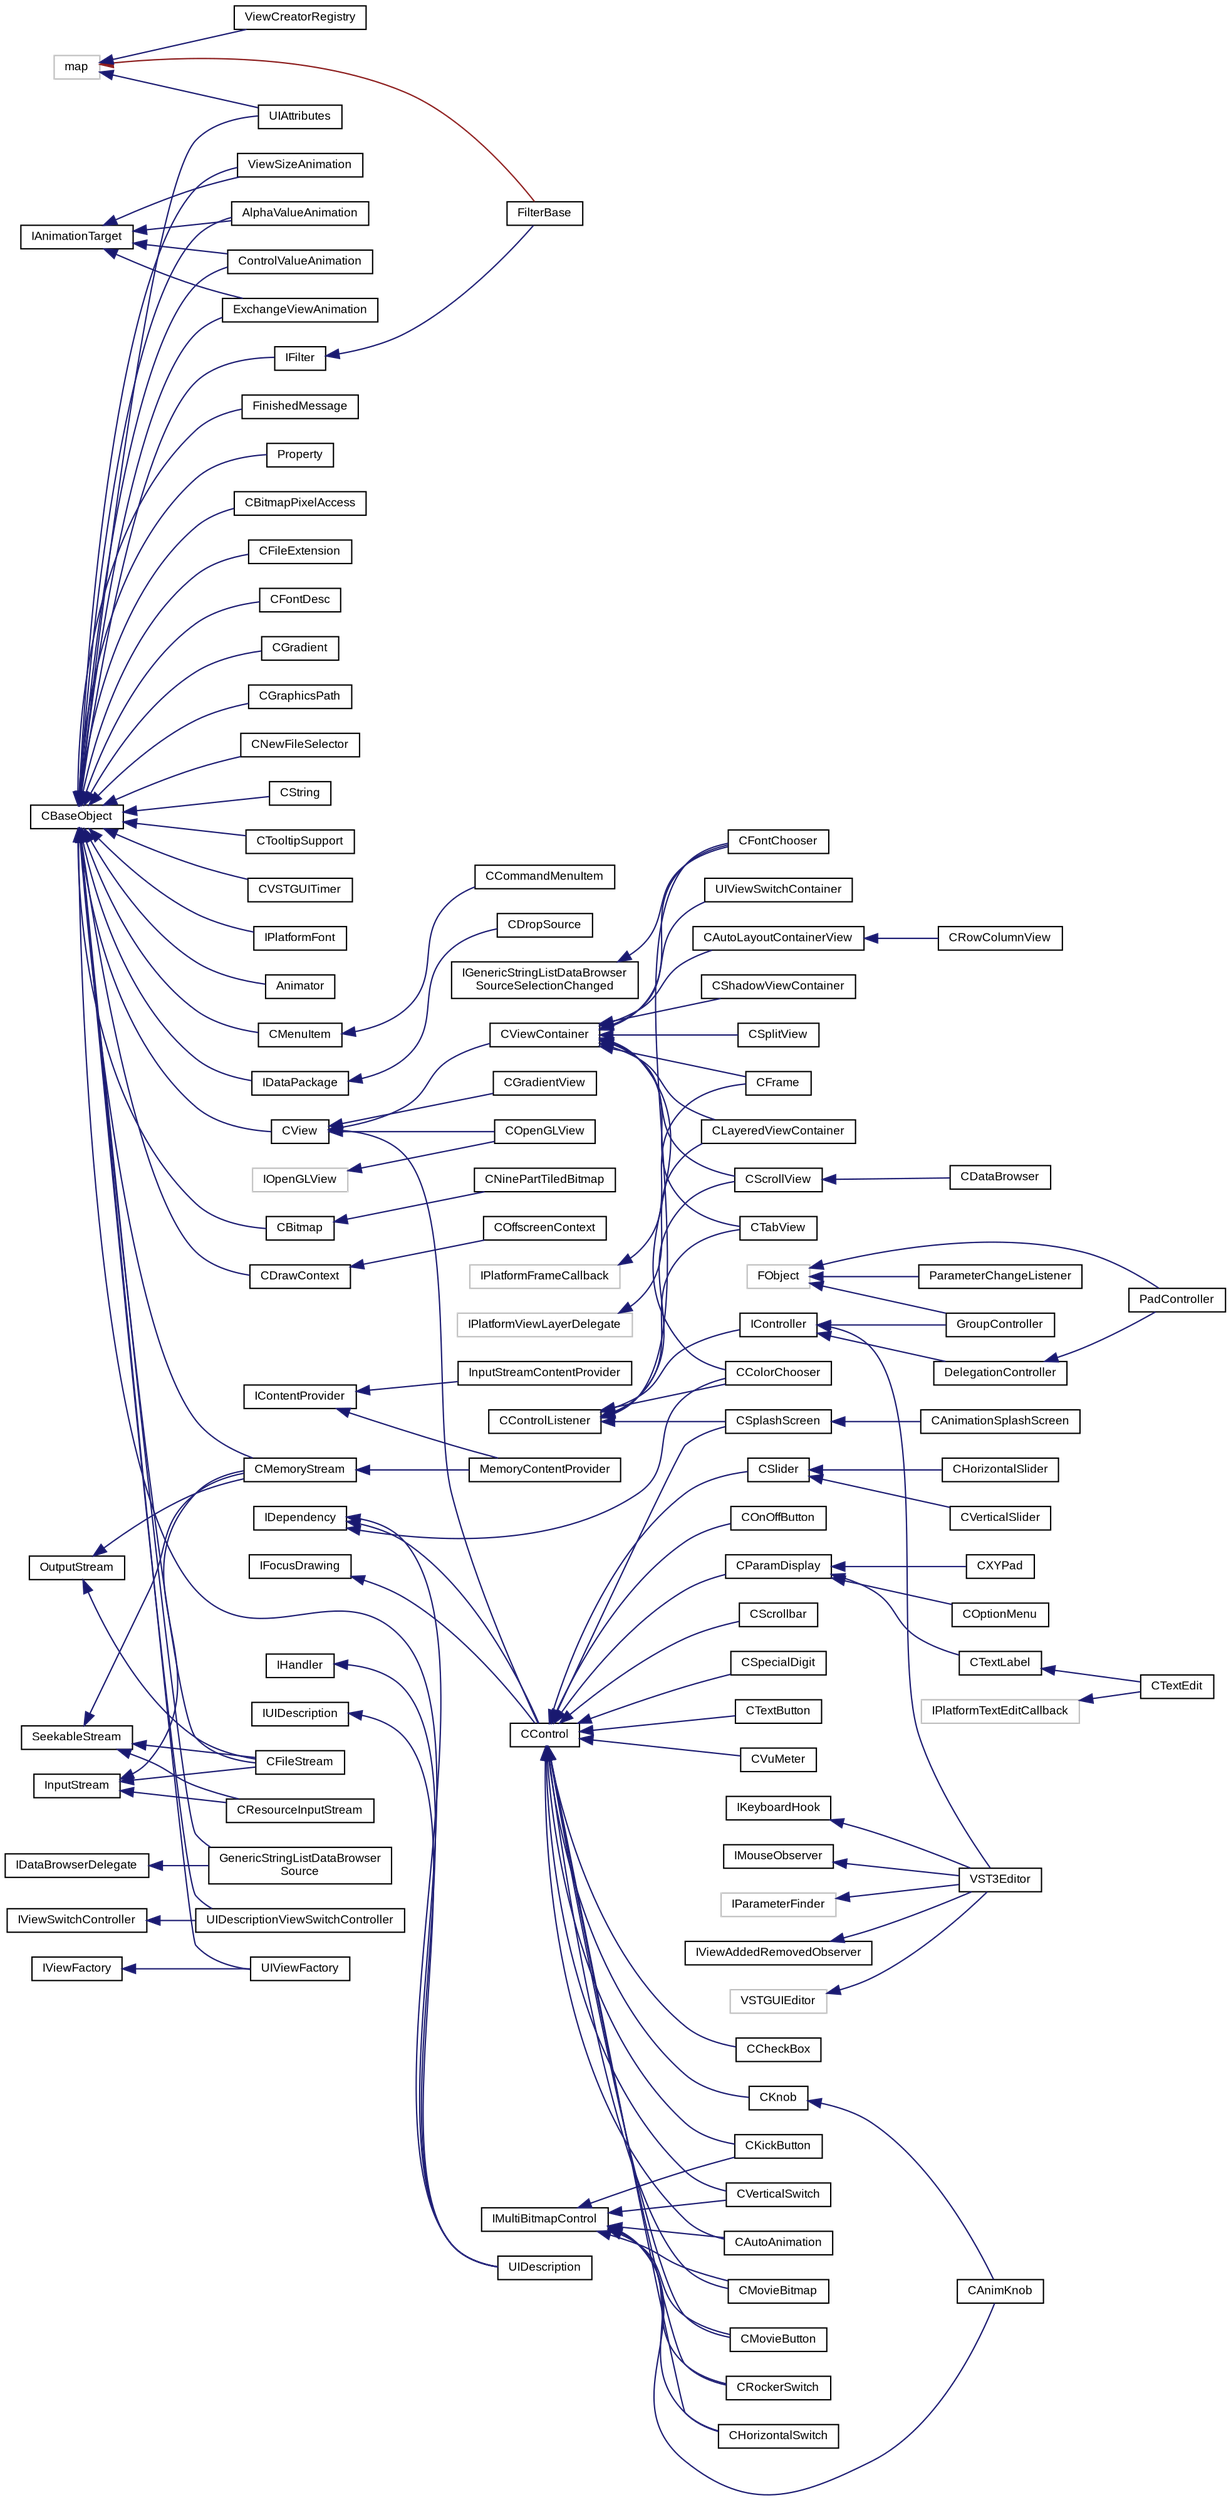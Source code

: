 digraph "Graphical Class Hierarchy"
{
  bgcolor="transparent";
  edge [fontname="Arial",fontsize="9",labelfontname="Arial",labelfontsize="9"];
  node [fontname="Arial",fontsize="9",shape=record];
  rankdir="LR";
  Node1 [label="CBaseObject",height=0.2,width=0.4,color="black",URL="$class_v_s_t_g_u_i_1_1_c_base_object.html",tooltip="Base Object with reference counter. "];
  Node1 -> Node2 [dir="back",color="midnightblue",fontsize="9",style="solid",fontname="Arial"];
  Node2 [label="AlphaValueAnimation",height=0.2,width=0.4,color="black",URL="$class_v_s_t_g_u_i_1_1_animation_1_1_alpha_value_animation.html",tooltip="animates the alpha value of the view "];
  Node1 -> Node3 [dir="back",color="midnightblue",fontsize="9",style="solid",fontname="Arial"];
  Node3 [label="Animator",height=0.2,width=0.4,color="black",URL="$class_v_s_t_g_u_i_1_1_animation_1_1_animator.html",tooltip="Animation runner. "];
  Node1 -> Node4 [dir="back",color="midnightblue",fontsize="9",style="solid",fontname="Arial"];
  Node4 [label="ControlValueAnimation",height=0.2,width=0.4,color="black",URL="$class_v_s_t_g_u_i_1_1_animation_1_1_control_value_animation.html",tooltip="animates the value of a CControl "];
  Node1 -> Node5 [dir="back",color="midnightblue",fontsize="9",style="solid",fontname="Arial"];
  Node5 [label="ExchangeViewAnimation",height=0.2,width=0.4,color="black",URL="$class_v_s_t_g_u_i_1_1_animation_1_1_exchange_view_animation.html",tooltip="exchange a view by another view with an animation "];
  Node1 -> Node6 [dir="back",color="midnightblue",fontsize="9",style="solid",fontname="Arial"];
  Node6 [label="FinishedMessage",height=0.2,width=0.4,color="black",URL="$class_v_s_t_g_u_i_1_1_animation_1_1_finished_message.html",tooltip="Animation Finished Message Object. "];
  Node1 -> Node7 [dir="back",color="midnightblue",fontsize="9",style="solid",fontname="Arial"];
  Node7 [label="ViewSizeAnimation",height=0.2,width=0.4,color="black",URL="$class_v_s_t_g_u_i_1_1_animation_1_1_view_size_animation.html",tooltip="animates the view size of the view "];
  Node1 -> Node8 [dir="back",color="midnightblue",fontsize="9",style="solid",fontname="Arial"];
  Node8 [label="IFilter",height=0.2,width=0.4,color="black",URL="$class_v_s_t_g_u_i_1_1_bitmap_filter_1_1_i_filter.html",tooltip="Filter Interface. "];
  Node8 -> Node9 [dir="back",color="midnightblue",fontsize="9",style="solid",fontname="Arial"];
  Node9 [label="FilterBase",height=0.2,width=0.4,color="black",URL="$class_v_s_t_g_u_i_1_1_bitmap_filter_1_1_filter_base.html",tooltip="A Base Class for Implementing Bitmap Filters. "];
  Node1 -> Node10 [dir="back",color="midnightblue",fontsize="9",style="solid",fontname="Arial"];
  Node10 [label="Property",height=0.2,width=0.4,color="black",URL="$class_v_s_t_g_u_i_1_1_bitmap_filter_1_1_property.html",tooltip="Filter Property. "];
  Node1 -> Node11 [dir="back",color="midnightblue",fontsize="9",style="solid",fontname="Arial"];
  Node11 [label="CBitmap",height=0.2,width=0.4,color="black",URL="$class_v_s_t_g_u_i_1_1_c_bitmap.html",tooltip="Encapsulates various platform depended kinds of bitmaps. "];
  Node11 -> Node12 [dir="back",color="midnightblue",fontsize="9",style="solid",fontname="Arial"];
  Node12 [label="CNinePartTiledBitmap",height=0.2,width=0.4,color="black",URL="$class_v_s_t_g_u_i_1_1_c_nine_part_tiled_bitmap.html",tooltip="a nine-part tiled bitmap "];
  Node1 -> Node13 [dir="back",color="midnightblue",fontsize="9",style="solid",fontname="Arial"];
  Node13 [label="CBitmapPixelAccess",height=0.2,width=0.4,color="black",URL="$class_v_s_t_g_u_i_1_1_c_bitmap_pixel_access.html",tooltip="direct pixel access to a CBitmap "];
  Node1 -> Node14 [dir="back",color="midnightblue",fontsize="9",style="solid",fontname="Arial"];
  Node14 [label="CDrawContext",height=0.2,width=0.4,color="black",URL="$class_v_s_t_g_u_i_1_1_c_draw_context.html",tooltip="A drawing context encapsulates the drawing context of the underlying OS. "];
  Node14 -> Node15 [dir="back",color="midnightblue",fontsize="9",style="solid",fontname="Arial"];
  Node15 [label="COffscreenContext",height=0.2,width=0.4,color="black",URL="$class_v_s_t_g_u_i_1_1_c_offscreen_context.html",tooltip="A draw context using a bitmap as it&#39;s back buffer. "];
  Node1 -> Node16 [dir="back",color="midnightblue",fontsize="9",style="solid",fontname="Arial"];
  Node16 [label="CFileExtension",height=0.2,width=0.4,color="black",URL="$class_v_s_t_g_u_i_1_1_c_file_extension.html",tooltip="file extension description "];
  Node1 -> Node17 [dir="back",color="midnightblue",fontsize="9",style="solid",fontname="Arial"];
  Node17 [label="CFileStream",height=0.2,width=0.4,color="black",URL="$class_v_s_t_g_u_i_1_1_c_file_stream.html"];
  Node1 -> Node18 [dir="back",color="midnightblue",fontsize="9",style="solid",fontname="Arial"];
  Node18 [label="CFontDesc",height=0.2,width=0.4,color="black",URL="$class_v_s_t_g_u_i_1_1_c_font_desc.html",tooltip="font class "];
  Node1 -> Node19 [dir="back",color="midnightblue",fontsize="9",style="solid",fontname="Arial"];
  Node19 [label="CGradient",height=0.2,width=0.4,color="black",URL="$class_v_s_t_g_u_i_1_1_c_gradient.html",tooltip="Gradient Object [new in 4.0]. "];
  Node1 -> Node20 [dir="back",color="midnightblue",fontsize="9",style="solid",fontname="Arial"];
  Node20 [label="CGraphicsPath",height=0.2,width=0.4,color="black",URL="$class_v_s_t_g_u_i_1_1_c_graphics_path.html",tooltip="Graphics Path Object. "];
  Node1 -> Node21 [dir="back",color="midnightblue",fontsize="9",style="solid",fontname="Arial"];
  Node21 [label="CMemoryStream",height=0.2,width=0.4,color="black",URL="$class_v_s_t_g_u_i_1_1_c_memory_stream.html"];
  Node21 -> Node22 [dir="back",color="midnightblue",fontsize="9",style="solid",fontname="Arial"];
  Node22 [label="MemoryContentProvider",height=0.2,width=0.4,color="black",URL="$class_v_s_t_g_u_i_1_1_xml_1_1_memory_content_provider.html"];
  Node1 -> Node23 [dir="back",color="midnightblue",fontsize="9",style="solid",fontname="Arial"];
  Node23 [label="CMenuItem",height=0.2,width=0.4,color="black",URL="$class_v_s_t_g_u_i_1_1_c_menu_item.html",tooltip="a menu item "];
  Node23 -> Node24 [dir="back",color="midnightblue",fontsize="9",style="solid",fontname="Arial"];
  Node24 [label="CCommandMenuItem",height=0.2,width=0.4,color="black",URL="$class_v_s_t_g_u_i_1_1_c_command_menu_item.html",tooltip="a command menu item "];
  Node1 -> Node25 [dir="back",color="midnightblue",fontsize="9",style="solid",fontname="Arial"];
  Node25 [label="CNewFileSelector",height=0.2,width=0.4,color="black",URL="$class_v_s_t_g_u_i_1_1_c_new_file_selector.html",tooltip="New file selector class. "];
  Node1 -> Node26 [dir="back",color="midnightblue",fontsize="9",style="solid",fontname="Arial"];
  Node26 [label="CString",height=0.2,width=0.4,color="black",URL="$class_v_s_t_g_u_i_1_1_c_string.html",tooltip="a string holder class "];
  Node1 -> Node27 [dir="back",color="midnightblue",fontsize="9",style="solid",fontname="Arial"];
  Node27 [label="CTooltipSupport",height=0.2,width=0.4,color="black",URL="$class_v_s_t_g_u_i_1_1_c_tooltip_support.html",tooltip="Generic Tooltip Support class. "];
  Node1 -> Node28 [dir="back",color="midnightblue",fontsize="9",style="solid",fontname="Arial"];
  Node28 [label="CView",height=0.2,width=0.4,color="black",URL="$class_v_s_t_g_u_i_1_1_c_view.html",tooltip="Base Class of all view objects. "];
  Node28 -> Node29 [dir="back",color="midnightblue",fontsize="9",style="solid",fontname="Arial"];
  Node29 [label="CControl",height=0.2,width=0.4,color="black",URL="$class_v_s_t_g_u_i_1_1_c_control.html",tooltip="base class of all VSTGUI controls "];
  Node29 -> Node30 [dir="back",color="midnightblue",fontsize="9",style="solid",fontname="Arial"];
  Node30 [label="CAutoAnimation",height=0.2,width=0.4,color="black",URL="$class_v_s_t_g_u_i_1_1_c_auto_animation.html"];
  Node29 -> Node31 [dir="back",color="midnightblue",fontsize="9",style="solid",fontname="Arial"];
  Node31 [label="CCheckBox",height=0.2,width=0.4,color="black",URL="$class_v_s_t_g_u_i_1_1_c_check_box.html",tooltip="a check box control with a title and 3 states "];
  Node29 -> Node32 [dir="back",color="midnightblue",fontsize="9",style="solid",fontname="Arial"];
  Node32 [label="CHorizontalSwitch",height=0.2,width=0.4,color="black",URL="$class_v_s_t_g_u_i_1_1_c_horizontal_switch.html",tooltip="a horizontal switch control "];
  Node29 -> Node33 [dir="back",color="midnightblue",fontsize="9",style="solid",fontname="Arial"];
  Node33 [label="CKickButton",height=0.2,width=0.4,color="black",URL="$class_v_s_t_g_u_i_1_1_c_kick_button.html"];
  Node29 -> Node34 [dir="back",color="midnightblue",fontsize="9",style="solid",fontname="Arial"];
  Node34 [label="CKnob",height=0.2,width=0.4,color="black",URL="$class_v_s_t_g_u_i_1_1_c_knob.html",tooltip="a knob control "];
  Node34 -> Node35 [dir="back",color="midnightblue",fontsize="9",style="solid",fontname="Arial"];
  Node35 [label="CAnimKnob",height=0.2,width=0.4,color="black",URL="$class_v_s_t_g_u_i_1_1_c_anim_knob.html",tooltip="a bitmap knob control "];
  Node29 -> Node36 [dir="back",color="midnightblue",fontsize="9",style="solid",fontname="Arial"];
  Node36 [label="CMovieBitmap",height=0.2,width=0.4,color="black",URL="$class_v_s_t_g_u_i_1_1_c_movie_bitmap.html",tooltip="a bitmap view that displays different bitmaps according to its current value "];
  Node29 -> Node37 [dir="back",color="midnightblue",fontsize="9",style="solid",fontname="Arial"];
  Node37 [label="CMovieButton",height=0.2,width=0.4,color="black",URL="$class_v_s_t_g_u_i_1_1_c_movie_button.html",tooltip="a bi-states button with 2 subbitmaps "];
  Node29 -> Node38 [dir="back",color="midnightblue",fontsize="9",style="solid",fontname="Arial"];
  Node38 [label="COnOffButton",height=0.2,width=0.4,color="black",URL="$class_v_s_t_g_u_i_1_1_c_on_off_button.html",tooltip="a button control with 2 states "];
  Node29 -> Node39 [dir="back",color="midnightblue",fontsize="9",style="solid",fontname="Arial"];
  Node39 [label="CParamDisplay",height=0.2,width=0.4,color="black",URL="$class_v_s_t_g_u_i_1_1_c_param_display.html",tooltip="a parameter display "];
  Node39 -> Node40 [dir="back",color="midnightblue",fontsize="9",style="solid",fontname="Arial"];
  Node40 [label="COptionMenu",height=0.2,width=0.4,color="black",URL="$class_v_s_t_g_u_i_1_1_c_option_menu.html",tooltip="a popup menu control "];
  Node39 -> Node41 [dir="back",color="midnightblue",fontsize="9",style="solid",fontname="Arial"];
  Node41 [label="CTextLabel",height=0.2,width=0.4,color="black",URL="$class_v_s_t_g_u_i_1_1_c_text_label.html",tooltip="a text label "];
  Node41 -> Node42 [dir="back",color="midnightblue",fontsize="9",style="solid",fontname="Arial"];
  Node42 [label="CTextEdit",height=0.2,width=0.4,color="black",URL="$class_v_s_t_g_u_i_1_1_c_text_edit.html",tooltip="a text edit control "];
  Node39 -> Node43 [dir="back",color="midnightblue",fontsize="9",style="solid",fontname="Arial"];
  Node43 [label="CXYPad",height=0.2,width=0.4,color="black",URL="$class_v_s_t_g_u_i_1_1_c_x_y_pad.html"];
  Node29 -> Node44 [dir="back",color="midnightblue",fontsize="9",style="solid",fontname="Arial"];
  Node44 [label="CRockerSwitch",height=0.2,width=0.4,color="black",URL="$class_v_s_t_g_u_i_1_1_c_rocker_switch.html",tooltip="a switch control with 3 sub bitmaps "];
  Node29 -> Node45 [dir="back",color="midnightblue",fontsize="9",style="solid",fontname="Arial"];
  Node45 [label="CScrollbar",height=0.2,width=0.4,color="black",URL="$class_v_s_t_g_u_i_1_1_c_scrollbar.html",tooltip="a scrollbar control "];
  Node29 -> Node46 [dir="back",color="midnightblue",fontsize="9",style="solid",fontname="Arial"];
  Node46 [label="CSlider",height=0.2,width=0.4,color="black",URL="$class_v_s_t_g_u_i_1_1_c_slider.html",tooltip="a slider control "];
  Node46 -> Node47 [dir="back",color="midnightblue",fontsize="9",style="solid",fontname="Arial"];
  Node47 [label="CHorizontalSlider",height=0.2,width=0.4,color="black",URL="$class_v_s_t_g_u_i_1_1_c_horizontal_slider.html",tooltip="a horizontal slider control "];
  Node46 -> Node48 [dir="back",color="midnightblue",fontsize="9",style="solid",fontname="Arial"];
  Node48 [label="CVerticalSlider",height=0.2,width=0.4,color="black",URL="$class_v_s_t_g_u_i_1_1_c_vertical_slider.html",tooltip="a vertical slider control "];
  Node29 -> Node49 [dir="back",color="midnightblue",fontsize="9",style="solid",fontname="Arial"];
  Node49 [label="CSpecialDigit",height=0.2,width=0.4,color="black",URL="$class_v_s_t_g_u_i_1_1_c_special_digit.html",tooltip="special display with custom numbers (0...9) "];
  Node29 -> Node50 [dir="back",color="midnightblue",fontsize="9",style="solid",fontname="Arial"];
  Node50 [label="CSplashScreen",height=0.2,width=0.4,color="black",URL="$class_v_s_t_g_u_i_1_1_c_splash_screen.html"];
  Node50 -> Node51 [dir="back",color="midnightblue",fontsize="9",style="solid",fontname="Arial"];
  Node51 [label="CAnimationSplashScreen",height=0.2,width=0.4,color="black",URL="$class_v_s_t_g_u_i_1_1_c_animation_splash_screen.html",tooltip="a splash screen which animates the opening and closing of the splash bitmap "];
  Node29 -> Node52 [dir="back",color="midnightblue",fontsize="9",style="solid",fontname="Arial"];
  Node52 [label="CTextButton",height=0.2,width=0.4,color="black",URL="$class_v_s_t_g_u_i_1_1_c_text_button.html",tooltip="a button which renders without bitmaps "];
  Node29 -> Node53 [dir="back",color="midnightblue",fontsize="9",style="solid",fontname="Arial"];
  Node53 [label="CVerticalSwitch",height=0.2,width=0.4,color="black",URL="$class_v_s_t_g_u_i_1_1_c_vertical_switch.html",tooltip="a vertical switch control "];
  Node29 -> Node54 [dir="back",color="midnightblue",fontsize="9",style="solid",fontname="Arial"];
  Node54 [label="CVuMeter",height=0.2,width=0.4,color="black",URL="$class_v_s_t_g_u_i_1_1_c_vu_meter.html"];
  Node28 -> Node55 [dir="back",color="midnightblue",fontsize="9",style="solid",fontname="Arial"];
  Node55 [label="CGradientView",height=0.2,width=0.4,color="black",URL="$class_v_s_t_g_u_i_1_1_c_gradient_view.html",tooltip="View which draws a gradient. "];
  Node28 -> Node56 [dir="back",color="midnightblue",fontsize="9",style="solid",fontname="Arial"];
  Node56 [label="COpenGLView",height=0.2,width=0.4,color="black",URL="$class_v_s_t_g_u_i_1_1_c_open_g_l_view.html",tooltip="a subview which uses OpenGL for drawing "];
  Node28 -> Node57 [dir="back",color="midnightblue",fontsize="9",style="solid",fontname="Arial"];
  Node57 [label="CViewContainer",height=0.2,width=0.4,color="black",URL="$class_v_s_t_g_u_i_1_1_c_view_container.html",tooltip="Container Class of CView objects. "];
  Node57 -> Node58 [dir="back",color="midnightblue",fontsize="9",style="solid",fontname="Arial"];
  Node58 [label="CAutoLayoutContainerView",height=0.2,width=0.4,color="black",URL="$class_v_s_t_g_u_i_1_1_c_auto_layout_container_view.html"];
  Node58 -> Node59 [dir="back",color="midnightblue",fontsize="9",style="solid",fontname="Arial"];
  Node59 [label="CRowColumnView",height=0.2,width=0.4,color="black",URL="$class_v_s_t_g_u_i_1_1_c_row_column_view.html",tooltip="a view container which layouts its subview as rows or columns "];
  Node57 -> Node60 [dir="back",color="midnightblue",fontsize="9",style="solid",fontname="Arial"];
  Node60 [label="CColorChooser",height=0.2,width=0.4,color="black",URL="$class_v_s_t_g_u_i_1_1_c_color_chooser.html"];
  Node57 -> Node61 [dir="back",color="midnightblue",fontsize="9",style="solid",fontname="Arial"];
  Node61 [label="CFontChooser",height=0.2,width=0.4,color="black",URL="$class_v_s_t_g_u_i_1_1_c_font_chooser.html"];
  Node57 -> Node62 [dir="back",color="midnightblue",fontsize="9",style="solid",fontname="Arial"];
  Node62 [label="CFrame",height=0.2,width=0.4,color="black",URL="$class_v_s_t_g_u_i_1_1_c_frame.html",tooltip="The CFrame is the parent container of all views. "];
  Node57 -> Node63 [dir="back",color="midnightblue",fontsize="9",style="solid",fontname="Arial"];
  Node63 [label="CLayeredViewContainer",height=0.2,width=0.4,color="black",URL="$class_v_s_t_g_u_i_1_1_c_layered_view_container.html",tooltip="a view container which draws into a platform layer on top of a parent layer or the platform viewA CLa..."];
  Node57 -> Node64 [dir="back",color="midnightblue",fontsize="9",style="solid",fontname="Arial"];
  Node64 [label="CScrollView",height=0.2,width=0.4,color="black",URL="$class_v_s_t_g_u_i_1_1_c_scroll_view.html",tooltip="a scrollable container view with scrollbars "];
  Node64 -> Node65 [dir="back",color="midnightblue",fontsize="9",style="solid",fontname="Arial"];
  Node65 [label="CDataBrowser",height=0.2,width=0.4,color="black",URL="$class_v_s_t_g_u_i_1_1_c_data_browser.html",tooltip="DataBrowser view. "];
  Node57 -> Node66 [dir="back",color="midnightblue",fontsize="9",style="solid",fontname="Arial"];
  Node66 [label="CShadowViewContainer",height=0.2,width=0.4,color="black",URL="$class_v_s_t_g_u_i_1_1_c_shadow_view_container.html",tooltip="a view container which draws a shadow for it&#39;s subviews "];
  Node57 -> Node67 [dir="back",color="midnightblue",fontsize="9",style="solid",fontname="Arial"];
  Node67 [label="CSplitView",height=0.2,width=0.4,color="black",URL="$class_v_s_t_g_u_i_1_1_c_split_view.html",tooltip="a split container view with separators between its child views "];
  Node57 -> Node68 [dir="back",color="midnightblue",fontsize="9",style="solid",fontname="Arial"];
  Node68 [label="CTabView",height=0.2,width=0.4,color="black",URL="$class_v_s_t_g_u_i_1_1_c_tab_view.html",tooltip="a tab view "];
  Node57 -> Node69 [dir="back",color="midnightblue",fontsize="9",style="solid",fontname="Arial"];
  Node69 [label="UIViewSwitchContainer",height=0.2,width=0.4,color="black",URL="$class_v_s_t_g_u_i_1_1_u_i_view_switch_container.html"];
  Node1 -> Node70 [dir="back",color="midnightblue",fontsize="9",style="solid",fontname="Arial"];
  Node70 [label="CVSTGUITimer",height=0.2,width=0.4,color="black",URL="$class_v_s_t_g_u_i_1_1_c_v_s_t_g_u_i_timer.html",tooltip="A timer class, which posts timer messages to CBaseObjects. "];
  Node1 -> Node71 [dir="back",color="midnightblue",fontsize="9",style="solid",fontname="Arial"];
  Node71 [label="GenericStringListDataBrowser\lSource",height=0.2,width=0.4,color="black",URL="$class_v_s_t_g_u_i_1_1_generic_string_list_data_browser_source.html",tooltip="Generic string list data browser source. "];
  Node1 -> Node72 [dir="back",color="midnightblue",fontsize="9",style="solid",fontname="Arial"];
  Node72 [label="IDataPackage",height=0.2,width=0.4,color="black",URL="$class_v_s_t_g_u_i_1_1_i_data_package.html",tooltip="interface for drag&drop and clipboard data "];
  Node72 -> Node73 [dir="back",color="midnightblue",fontsize="9",style="solid",fontname="Arial"];
  Node73 [label="CDropSource",height=0.2,width=0.4,color="black",URL="$class_v_s_t_g_u_i_1_1_c_drop_source.html",tooltip="drop source "];
  Node1 -> Node74 [dir="back",color="midnightblue",fontsize="9",style="solid",fontname="Arial"];
  Node74 [label="IPlatformFont",height=0.2,width=0.4,color="black",URL="$class_v_s_t_g_u_i_1_1_i_platform_font.html",tooltip="platform font class "];
  Node1 -> Node75 [dir="back",color="midnightblue",fontsize="9",style="solid",fontname="Arial"];
  Node75 [label="UIAttributes",height=0.2,width=0.4,color="black",URL="$class_v_s_t_g_u_i_1_1_u_i_attributes.html"];
  Node1 -> Node76 [dir="back",color="midnightblue",fontsize="9",style="solid",fontname="Arial"];
  Node76 [label="UIDescription",height=0.2,width=0.4,color="black",URL="$class_v_s_t_g_u_i_1_1_u_i_description.html",tooltip="XML description parser and view creator. "];
  Node1 -> Node77 [dir="back",color="midnightblue",fontsize="9",style="solid",fontname="Arial"];
  Node77 [label="UIDescriptionViewSwitchController",height=0.2,width=0.4,color="black",URL="$class_v_s_t_g_u_i_1_1_u_i_description_view_switch_controller.html"];
  Node1 -> Node78 [dir="back",color="midnightblue",fontsize="9",style="solid",fontname="Arial"];
  Node78 [label="UIViewFactory",height=0.2,width=0.4,color="black",URL="$class_v_s_t_g_u_i_1_1_u_i_view_factory.html",tooltip="Default view factory. "];
  Node79 [label="CControlListener",height=0.2,width=0.4,color="black",URL="$class_c_control_listener.html"];
  Node79 -> Node60 [dir="back",color="midnightblue",fontsize="9",style="solid",fontname="Arial"];
  Node79 -> Node61 [dir="back",color="midnightblue",fontsize="9",style="solid",fontname="Arial"];
  Node79 -> Node64 [dir="back",color="midnightblue",fontsize="9",style="solid",fontname="Arial"];
  Node79 -> Node50 [dir="back",color="midnightblue",fontsize="9",style="solid",fontname="Arial"];
  Node79 -> Node68 [dir="back",color="midnightblue",fontsize="9",style="solid",fontname="Arial"];
  Node79 -> Node80 [dir="back",color="midnightblue",fontsize="9",style="solid",fontname="Arial"];
  Node80 [label="IController",height=0.2,width=0.4,color="black",URL="$class_v_s_t_g_u_i_1_1_i_controller.html",tooltip="extension to CControlListener used by UIDescription "];
  Node80 -> Node81 [dir="back",color="midnightblue",fontsize="9",style="solid",fontname="Arial"];
  Node81 [label="DelegationController",height=0.2,width=0.4,color="black",URL="$class_v_s_t_g_u_i_1_1_delegation_controller.html"];
  Node81 -> Node82 [dir="back",color="midnightblue",fontsize="9",style="solid",fontname="Arial"];
  Node82 [label="PadController",height=0.2,width=0.4,color="black",URL="$class_v_s_t_g_u_i_1_1_pad_controller.html"];
  Node80 -> Node83 [dir="back",color="midnightblue",fontsize="9",style="solid",fontname="Arial"];
  Node83 [label="GroupController",height=0.2,width=0.4,color="black",URL="$class_v_s_t_g_u_i_1_1_group_controller.html"];
  Node80 -> Node84 [dir="back",color="midnightblue",fontsize="9",style="solid",fontname="Arial"];
  Node84 [label="VST3Editor",height=0.2,width=0.4,color="black",URL="$class_v_s_t_g_u_i_1_1_v_s_t3_editor.html",tooltip="VST3 Editor with automatic parameter binding. "];
  Node85 [label="FObject",height=0.2,width=0.4,color="grey75"];
  Node85 -> Node83 [dir="back",color="midnightblue",fontsize="9",style="solid",fontname="Arial"];
  Node85 -> Node82 [dir="back",color="midnightblue",fontsize="9",style="solid",fontname="Arial"];
  Node85 -> Node86 [dir="back",color="midnightblue",fontsize="9",style="solid",fontname="Arial"];
  Node86 [label="ParameterChangeListener",height=0.2,width=0.4,color="black",URL="$class_v_s_t_g_u_i_1_1_parameter_change_listener.html"];
  Node87 [label="IAnimationTarget",height=0.2,width=0.4,color="black",URL="$class_v_s_t_g_u_i_1_1_animation_1_1_i_animation_target.html",tooltip="Animation target interface. "];
  Node87 -> Node2 [dir="back",color="midnightblue",fontsize="9",style="solid",fontname="Arial"];
  Node87 -> Node4 [dir="back",color="midnightblue",fontsize="9",style="solid",fontname="Arial"];
  Node87 -> Node5 [dir="back",color="midnightblue",fontsize="9",style="solid",fontname="Arial"];
  Node87 -> Node7 [dir="back",color="midnightblue",fontsize="9",style="solid",fontname="Arial"];
  Node88 [label="IContentProvider",height=0.2,width=0.4,color="black",URL="$class_v_s_t_g_u_i_1_1_xml_1_1_i_content_provider.html"];
  Node88 -> Node89 [dir="back",color="midnightblue",fontsize="9",style="solid",fontname="Arial"];
  Node89 [label="InputStreamContentProvider",height=0.2,width=0.4,color="black",URL="$class_v_s_t_g_u_i_1_1_xml_1_1_input_stream_content_provider.html"];
  Node88 -> Node22 [dir="back",color="midnightblue",fontsize="9",style="solid",fontname="Arial"];
  Node90 [label="IDataBrowserDelegate",height=0.2,width=0.4,color="black",URL="$class_v_s_t_g_u_i_1_1_i_data_browser_delegate.html",tooltip="DataBrowser Interface. "];
  Node90 -> Node71 [dir="back",color="midnightblue",fontsize="9",style="solid",fontname="Arial"];
  Node91 [label="IDependency",height=0.2,width=0.4,color="black",URL="$class_v_s_t_g_u_i_1_1_i_dependency.html",tooltip="simple dependency between objects. "];
  Node91 -> Node60 [dir="back",color="midnightblue",fontsize="9",style="solid",fontname="Arial"];
  Node91 -> Node29 [dir="back",color="midnightblue",fontsize="9",style="solid",fontname="Arial"];
  Node91 -> Node76 [dir="back",color="midnightblue",fontsize="9",style="solid",fontname="Arial"];
  Node92 [label="IFocusDrawing",height=0.2,width=0.4,color="black",URL="$class_v_s_t_g_u_i_1_1_i_focus_drawing.html",tooltip="Custom focus drawing interface. "];
  Node92 -> Node29 [dir="back",color="midnightblue",fontsize="9",style="solid",fontname="Arial"];
  Node93 [label="IGenericStringListDataBrowser\lSourceSelectionChanged",height=0.2,width=0.4,color="black",URL="$class_v_s_t_g_u_i_1_1_i_generic_string_list_data_browser_source_selection_changed.html"];
  Node93 -> Node61 [dir="back",color="midnightblue",fontsize="9",style="solid",fontname="Arial"];
  Node94 [label="IHandler",height=0.2,width=0.4,color="black",URL="$class_v_s_t_g_u_i_1_1_xml_1_1_i_handler.html"];
  Node94 -> Node76 [dir="back",color="midnightblue",fontsize="9",style="solid",fontname="Arial"];
  Node95 [label="IKeyboardHook",height=0.2,width=0.4,color="black",URL="$class_v_s_t_g_u_i_1_1_i_keyboard_hook.html",tooltip="generic keyboard hook interface for CFrame "];
  Node95 -> Node84 [dir="back",color="midnightblue",fontsize="9",style="solid",fontname="Arial"];
  Node96 [label="IMouseObserver",height=0.2,width=0.4,color="black",URL="$class_v_s_t_g_u_i_1_1_i_mouse_observer.html",tooltip="generic mouse observer interface for CFrame "];
  Node96 -> Node84 [dir="back",color="midnightblue",fontsize="9",style="solid",fontname="Arial"];
  Node97 [label="IMultiBitmapControl",height=0.2,width=0.4,color="black",URL="$class_v_s_t_g_u_i_1_1_i_multi_bitmap_control.html",tooltip="interface for controls with sub images "];
  Node97 -> Node35 [dir="back",color="midnightblue",fontsize="9",style="solid",fontname="Arial"];
  Node97 -> Node30 [dir="back",color="midnightblue",fontsize="9",style="solid",fontname="Arial"];
  Node97 -> Node32 [dir="back",color="midnightblue",fontsize="9",style="solid",fontname="Arial"];
  Node97 -> Node33 [dir="back",color="midnightblue",fontsize="9",style="solid",fontname="Arial"];
  Node97 -> Node36 [dir="back",color="midnightblue",fontsize="9",style="solid",fontname="Arial"];
  Node97 -> Node37 [dir="back",color="midnightblue",fontsize="9",style="solid",fontname="Arial"];
  Node97 -> Node44 [dir="back",color="midnightblue",fontsize="9",style="solid",fontname="Arial"];
  Node97 -> Node53 [dir="back",color="midnightblue",fontsize="9",style="solid",fontname="Arial"];
  Node98 [label="InputStream",height=0.2,width=0.4,color="black",URL="$class_v_s_t_g_u_i_1_1_input_stream.html"];
  Node98 -> Node17 [dir="back",color="midnightblue",fontsize="9",style="solid",fontname="Arial"];
  Node98 -> Node21 [dir="back",color="midnightblue",fontsize="9",style="solid",fontname="Arial"];
  Node98 -> Node99 [dir="back",color="midnightblue",fontsize="9",style="solid",fontname="Arial"];
  Node99 [label="CResourceInputStream",height=0.2,width=0.4,color="black",URL="$class_v_s_t_g_u_i_1_1_c_resource_input_stream.html"];
  Node100 [label="IOpenGLView",height=0.2,width=0.4,color="grey75"];
  Node100 -> Node56 [dir="back",color="midnightblue",fontsize="9",style="solid",fontname="Arial"];
  Node101 [label="IParameterFinder",height=0.2,width=0.4,color="grey75"];
  Node101 -> Node84 [dir="back",color="midnightblue",fontsize="9",style="solid",fontname="Arial"];
  Node102 [label="IPlatformFrameCallback",height=0.2,width=0.4,color="grey75"];
  Node102 -> Node62 [dir="back",color="midnightblue",fontsize="9",style="solid",fontname="Arial"];
  Node103 [label="IPlatformTextEditCallback",height=0.2,width=0.4,color="grey75"];
  Node103 -> Node42 [dir="back",color="midnightblue",fontsize="9",style="solid",fontname="Arial"];
  Node104 [label="IPlatformViewLayerDelegate",height=0.2,width=0.4,color="grey75"];
  Node104 -> Node63 [dir="back",color="midnightblue",fontsize="9",style="solid",fontname="Arial"];
  Node105 [label="IUIDescription",height=0.2,width=0.4,color="black",URL="$class_v_s_t_g_u_i_1_1_i_u_i_description.html"];
  Node105 -> Node76 [dir="back",color="midnightblue",fontsize="9",style="solid",fontname="Arial"];
  Node106 [label="IViewAddedRemovedObserver",height=0.2,width=0.4,color="black",URL="$class_v_s_t_g_u_i_1_1_i_view_added_removed_observer.html",tooltip="view added removed observer interface for CFrame "];
  Node106 -> Node84 [dir="back",color="midnightblue",fontsize="9",style="solid",fontname="Arial"];
  Node107 [label="IViewFactory",height=0.2,width=0.4,color="black",URL="$class_v_s_t_g_u_i_1_1_i_view_factory.html"];
  Node107 -> Node78 [dir="back",color="midnightblue",fontsize="9",style="solid",fontname="Arial"];
  Node108 [label="IViewSwitchController",height=0.2,width=0.4,color="black",URL="$class_v_s_t_g_u_i_1_1_i_view_switch_controller.html"];
  Node108 -> Node77 [dir="back",color="midnightblue",fontsize="9",style="solid",fontname="Arial"];
  Node109 [label="map",height=0.2,width=0.4,color="grey75"];
  Node109 -> Node9 [dir="back",color="firebrick4",fontsize="9",style="solid",fontname="Arial"];
  Node109 -> Node75 [dir="back",color="midnightblue",fontsize="9",style="solid",fontname="Arial"];
  Node109 -> Node110 [dir="back",color="midnightblue",fontsize="9",style="solid",fontname="Arial"];
  Node110 [label="ViewCreatorRegistry",height=0.2,width=0.4,color="black",URL="$class_v_s_t_g_u_i_1_1_view_creator_registry.html"];
  Node111 [label="OutputStream",height=0.2,width=0.4,color="black",URL="$class_v_s_t_g_u_i_1_1_output_stream.html"];
  Node111 -> Node17 [dir="back",color="midnightblue",fontsize="9",style="solid",fontname="Arial"];
  Node111 -> Node21 [dir="back",color="midnightblue",fontsize="9",style="solid",fontname="Arial"];
  Node112 [label="SeekableStream",height=0.2,width=0.4,color="black",URL="$class_v_s_t_g_u_i_1_1_seekable_stream.html"];
  Node112 -> Node17 [dir="back",color="midnightblue",fontsize="9",style="solid",fontname="Arial"];
  Node112 -> Node21 [dir="back",color="midnightblue",fontsize="9",style="solid",fontname="Arial"];
  Node112 -> Node99 [dir="back",color="midnightblue",fontsize="9",style="solid",fontname="Arial"];
  Node113 [label="VSTGUIEditor",height=0.2,width=0.4,color="grey75"];
  Node113 -> Node84 [dir="back",color="midnightblue",fontsize="9",style="solid",fontname="Arial"];
}
